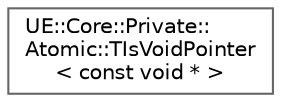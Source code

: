 digraph "Graphical Class Hierarchy"
{
 // INTERACTIVE_SVG=YES
 // LATEX_PDF_SIZE
  bgcolor="transparent";
  edge [fontname=Helvetica,fontsize=10,labelfontname=Helvetica,labelfontsize=10];
  node [fontname=Helvetica,fontsize=10,shape=box,height=0.2,width=0.4];
  rankdir="LR";
  Node0 [id="Node000000",label="UE::Core::Private::\lAtomic::TIsVoidPointer\l\< const void * \>",height=0.2,width=0.4,color="grey40", fillcolor="white", style="filled",URL="$df/de4/structUE_1_1Core_1_1Private_1_1Atomic_1_1TIsVoidPointer_3_01const_01void_01_5_01_4.html",tooltip=" "];
}
